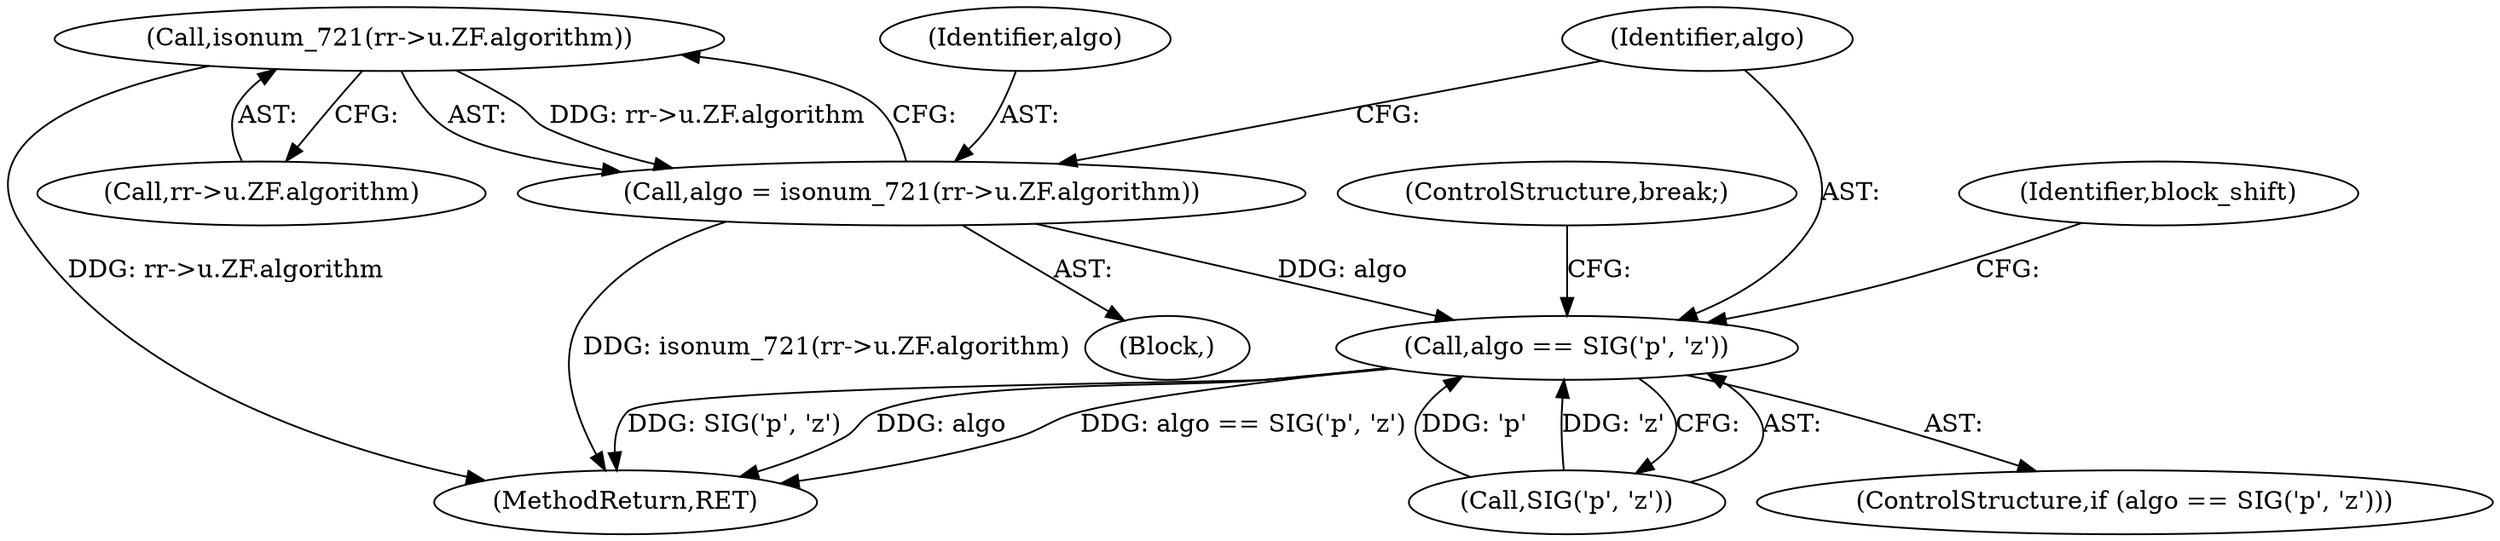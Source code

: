 digraph "0_linux_410dd3cf4c9b36f27ed4542ee18b1af5e68645a4_2@pointer" {
"1000882" [label="(Call,isonum_721(rr->u.ZF.algorithm))"];
"1000880" [label="(Call,algo = isonum_721(rr->u.ZF.algorithm))"];
"1000891" [label="(Call,algo == SIG('p', 'z'))"];
"1000890" [label="(ControlStructure,if (algo == SIG('p', 'z')))"];
"1000870" [label="(Block,)"];
"1001007" [label="(MethodReturn,RET)"];
"1000892" [label="(Identifier,algo)"];
"1000881" [label="(Identifier,algo)"];
"1000899" [label="(Identifier,block_shift)"];
"1000974" [label="(ControlStructure,break;)"];
"1000891" [label="(Call,algo == SIG('p', 'z'))"];
"1000893" [label="(Call,SIG('p', 'z'))"];
"1000883" [label="(Call,rr->u.ZF.algorithm)"];
"1000880" [label="(Call,algo = isonum_721(rr->u.ZF.algorithm))"];
"1000882" [label="(Call,isonum_721(rr->u.ZF.algorithm))"];
"1000882" -> "1000880"  [label="AST: "];
"1000882" -> "1000883"  [label="CFG: "];
"1000883" -> "1000882"  [label="AST: "];
"1000880" -> "1000882"  [label="CFG: "];
"1000882" -> "1001007"  [label="DDG: rr->u.ZF.algorithm"];
"1000882" -> "1000880"  [label="DDG: rr->u.ZF.algorithm"];
"1000880" -> "1000870"  [label="AST: "];
"1000881" -> "1000880"  [label="AST: "];
"1000892" -> "1000880"  [label="CFG: "];
"1000880" -> "1001007"  [label="DDG: isonum_721(rr->u.ZF.algorithm)"];
"1000880" -> "1000891"  [label="DDG: algo"];
"1000891" -> "1000890"  [label="AST: "];
"1000891" -> "1000893"  [label="CFG: "];
"1000892" -> "1000891"  [label="AST: "];
"1000893" -> "1000891"  [label="AST: "];
"1000899" -> "1000891"  [label="CFG: "];
"1000974" -> "1000891"  [label="CFG: "];
"1000891" -> "1001007"  [label="DDG: algo == SIG('p', 'z')"];
"1000891" -> "1001007"  [label="DDG: SIG('p', 'z')"];
"1000891" -> "1001007"  [label="DDG: algo"];
"1000893" -> "1000891"  [label="DDG: 'p'"];
"1000893" -> "1000891"  [label="DDG: 'z'"];
}
